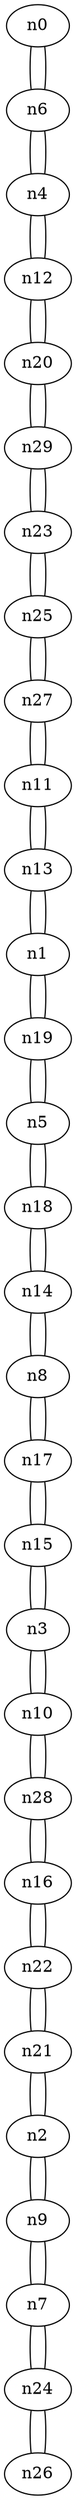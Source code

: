 graph {
n0;
n1;
n2;
n3;
n4;
n5;
n6;
n7;
n8;
n9;
n10;
n11;
n12;
n13;
n14;
n15;
n16;
n17;
n18;
n19;
n20;
n21;
n22;
n23;
n24;
n25;
n26;
n27;
n28;
n29;
n0 -- n6;
n1 -- n19;
n1 -- n13;
n2 -- n9;
n2 -- n21;
n3 -- n10;
n3 -- n15;
n4 -- n12;
n4 -- n6;
n5 -- n18;
n5 -- n19;
n6 -- n0;
n6 -- n4;
n7 -- n9;
n7 -- n24;
n8 -- n17;
n8 -- n14;
n9 -- n7;
n9 -- n2;
n10 -- n3;
n10 -- n28;
n11 -- n27;
n11 -- n13;
n12 -- n20;
n12 -- n4;
n13 -- n1;
n13 -- n11;
n14 -- n18;
n14 -- n8;
n15 -- n3;
n15 -- n17;
n16 -- n28;
n16 -- n22;
n17 -- n8;
n17 -- n15;
n18 -- n5;
n18 -- n14;
n19 -- n5;
n19 -- n1;
n20 -- n12;
n20 -- n29;
n21 -- n2;
n21 -- n22;
n22 -- n16;
n22 -- n21;
n23 -- n25;
n23 -- n29;
n24 -- n7;
n24 -- n26;
n25 -- n27;
n25 -- n23;
n26 -- n24;
n27 -- n25;
n27 -- n11;
n28 -- n16;
n28 -- n10;
n29 -- n20;
n29 -- n23;
}
